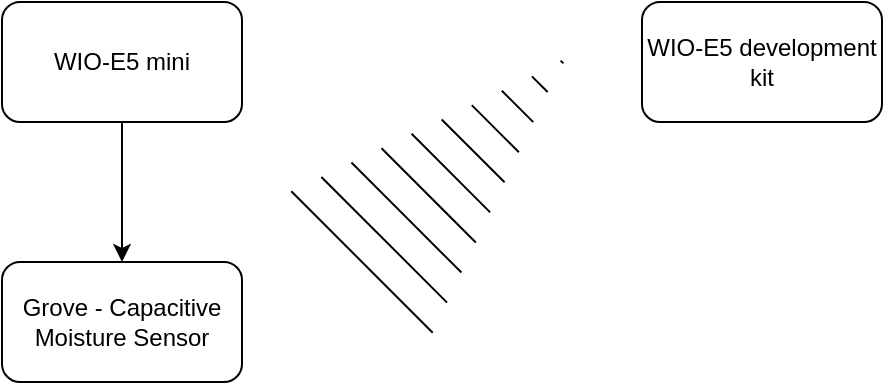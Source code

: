 <mxfile version="22.1.7" type="github">
  <diagram name="Page-1" id="SAkfdAkROmwBlzYw7aj_">
    <mxGraphModel dx="819" dy="470" grid="1" gridSize="10" guides="1" tooltips="1" connect="1" arrows="1" fold="1" page="1" pageScale="1" pageWidth="850" pageHeight="1100" math="0" shadow="0">
      <root>
        <mxCell id="0" />
        <mxCell id="1" parent="0" />
        <mxCell id="CDrbMtdSPF2GD_K8pTHR-1" value="WIO-E5 mini" style="rounded=1;whiteSpace=wrap;html=1;" vertex="1" parent="1">
          <mxGeometry x="340" y="80" width="120" height="60" as="geometry" />
        </mxCell>
        <mxCell id="CDrbMtdSPF2GD_K8pTHR-3" value="Grove - Capacitive Moisture Sensor" style="rounded=1;whiteSpace=wrap;html=1;" vertex="1" parent="1">
          <mxGeometry x="340" y="210" width="120" height="60" as="geometry" />
        </mxCell>
        <mxCell id="CDrbMtdSPF2GD_K8pTHR-5" style="edgeStyle=orthogonalEdgeStyle;rounded=0;orthogonalLoop=1;jettySize=auto;html=1;" edge="1" parent="1" source="CDrbMtdSPF2GD_K8pTHR-1">
          <mxGeometry relative="1" as="geometry">
            <mxPoint x="400" y="210" as="targetPoint" />
          </mxGeometry>
        </mxCell>
        <mxCell id="CDrbMtdSPF2GD_K8pTHR-6" value="WIO-E5 development kit" style="rounded=1;whiteSpace=wrap;html=1;" vertex="1" parent="1">
          <mxGeometry x="660" y="80" width="120" height="60" as="geometry" />
        </mxCell>
        <mxCell id="CDrbMtdSPF2GD_K8pTHR-7" value="" style="shape=mxgraph.arrows2.wedgeArrowDashed2;html=1;bendable=0;startWidth=50;stepSize=15;rounded=0;" edge="1" parent="1">
          <mxGeometry width="100" height="100" relative="1" as="geometry">
            <mxPoint x="520" y="210" as="sourcePoint" />
            <mxPoint x="620" y="110" as="targetPoint" />
          </mxGeometry>
        </mxCell>
      </root>
    </mxGraphModel>
  </diagram>
</mxfile>
